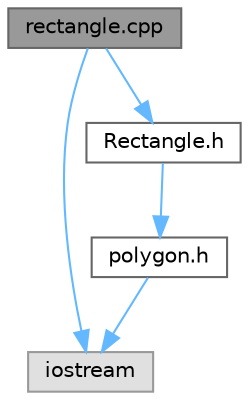 digraph "rectangle.cpp"
{
 // LATEX_PDF_SIZE
  bgcolor="transparent";
  edge [fontname=Helvetica,fontsize=10,labelfontname=Helvetica,labelfontsize=10];
  node [fontname=Helvetica,fontsize=10,shape=box,height=0.2,width=0.4];
  Node1 [label="rectangle.cpp",height=0.2,width=0.4,color="gray40", fillcolor="grey60", style="filled", fontcolor="black",tooltip="class Rectangle: implementation of the functions"];
  Node1 -> Node2 [color="steelblue1",style="solid"];
  Node2 [label="iostream",height=0.2,width=0.4,color="grey60", fillcolor="#E0E0E0", style="filled",tooltip=" "];
  Node1 -> Node3 [color="steelblue1",style="solid"];
  Node3 [label="Rectangle.h",height=0.2,width=0.4,color="grey40", fillcolor="white", style="filled",URL="$rectangle_8h.html",tooltip="Declaration of the class Rectangle."];
  Node3 -> Node4 [color="steelblue1",style="solid"];
  Node4 [label="polygon.h",height=0.2,width=0.4,color="grey40", fillcolor="white", style="filled",URL="$polygon_8h.html",tooltip="Declaration of the general class Polygon."];
  Node4 -> Node2 [color="steelblue1",style="solid"];
}
